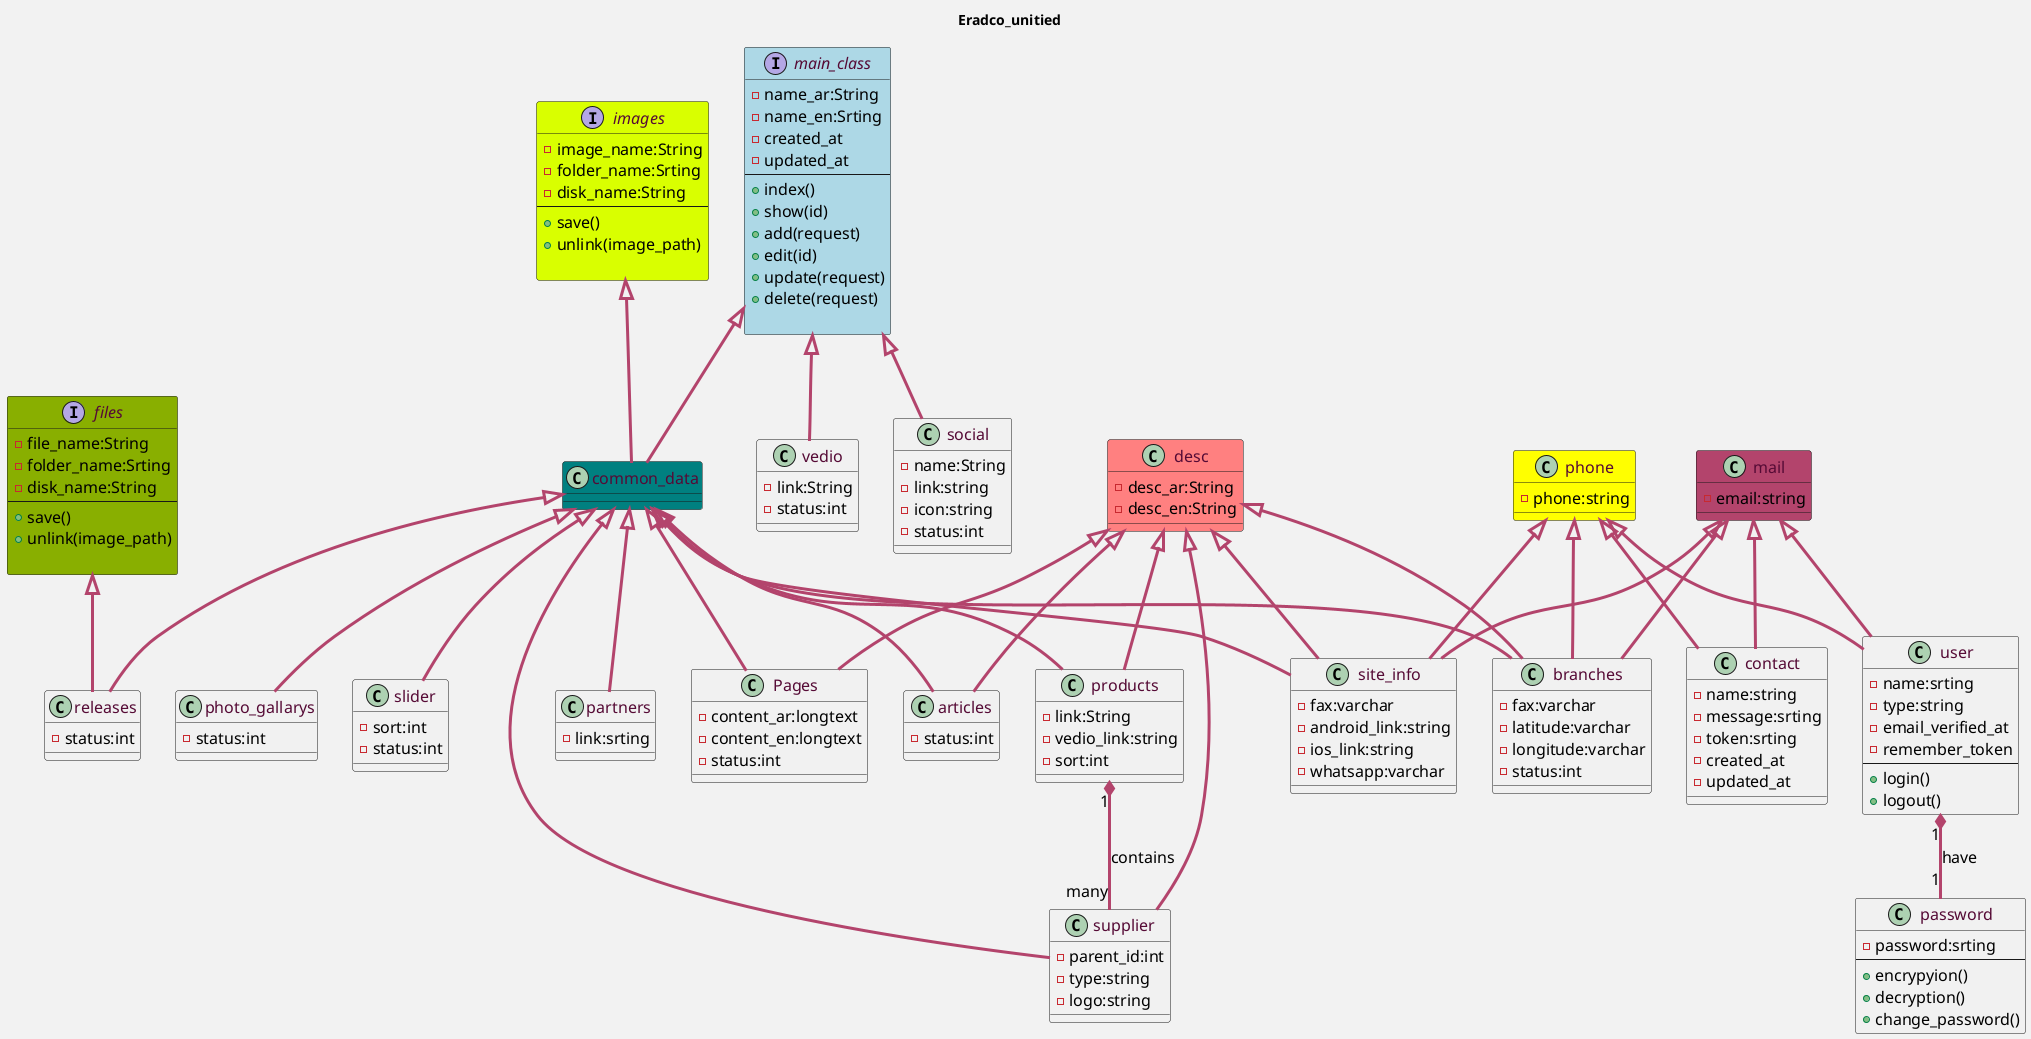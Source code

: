 @startuml Eradco_united
title Eradco_unitied
skinparam classFontColor  #550A35
skinparam FontName Courier
skinparam classFontSize 21
skinparam sequenceArrowThickness 3
skinparam backgroundColor  #F2F2F2
skinparam ArrowColor #B3446C
skinparam defaultFontSize 16

interface main_class #ADD8E6
{
  -name_ar:String
  -name_en:Srting
  -created_at
  -updated_at
  --
  +index()
  +show(id)
  +add(request)
  +edit(id)
  +update(request)
  +delete(request)

}
interface images  #D9FF00
{
  -image_name:String
  -folder_name:Srting
  -disk_name:String
  --
  +save()
  +unlink(image_path)

}
interface files   #89AF00
{
  -file_name:String
  -folder_name:Srting
  -disk_name:String
  --
  +save()
  +unlink(image_path)

}
class  desc #FF8080
{
 -desc_ar:String
 -desc_en:String
}
class  common_data #008080
{
 
}
class  vedio
{
 -link:String
 -status:int
}
class  social
{
- name:String
- link:string
 -icon:string
 -status:int
}
class  releases
{
-status:int
}

class  photo_gallarys
{
 -status:int
}

class  slider
{
 -sort:int
- status:int
}

class  partners
{
 -link:srting
}
class  products
{
 -link:String
 -vedio_link:string
-sort:int
}
class supplier{
 -parent_id:int
 - type:string
 -logo:string
}
class  site_info
{
 -fax:varchar
 -android_link:string
 -ios_link:string
 -whatsapp:varchar
}
class  mail #B3446C
{
 -email:string
}
class  phone   #FFFF00 
{
 -phone:string
}
class  articles
{
 - status:int
}
class  branches
{
  -fax:varchar
  -latitude:varchar
  -longitude:varchar
  -status:int
}
class Pages
{
  -content_ar:longtext
  -content_en:longtext
 - status:int
}
class contact 
{
  -name:string
  -message:srting
 -token:srting
  -created_at
  -updated_at

}
class user 
{
  -name:srting
  -type:string
  -email_verified_at
  -remember_token
  --
  +login()
  +logout()
}

class password 
{
  -password:srting
  --
  +encrypyion()
  +decryption()
  +change_password()
}
main_class <|-- common_data
images <|--common_data
main_class <|-- social
main_class <|-- vedio
common_data <|-- photo_gallarys
common_data <|-- releases
files <|-- releases
common_data <|-- slider
common_data <|-- partners
desc<|-- products
common_data<|-- products 
desc<|-- supplier
common_data<|-- supplier 


products "1" *-- "many" supplier : contains  

common_data <|-- site_info
desc<|-- site_info
mail <|-- site_info
phone<|-- site_info
common_data <|-- articles
desc<|-- articles
common_data <|-- branches
desc<|-- branches
mail <|-- branches
phone<|-- branches
common_data <|-- Pages
desc<|-- Pages
mail <|-- contact
phone<|-- contact
mail <|-- user
phone<|-- user
user "1" *-- "1" password : have 
@enduml
